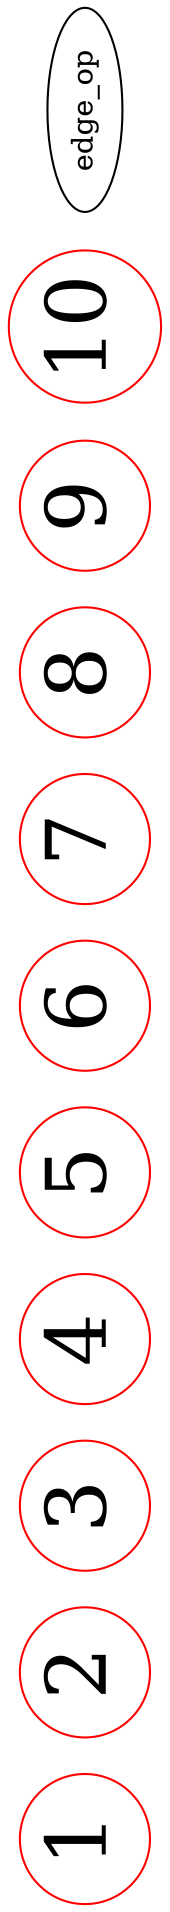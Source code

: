 digraph graphname {
landscape=true
 center=1
 concentrate=true
 ;
 1 [shape=circle,color=red,height=0.05,fontsize=40,margin=0,width=0.05];
 1 [shape=circle,color=red,height=0.05,fontsize=40,margin=0,width=0.05];
 1 [shape=circle,color=red,height=0.05,fontsize=40,margin=0,width=0.05];
 1 [shape=circle,color=red,height=0.05,fontsize=40,margin=0,width=0.05];
 1 [shape=circle,color=red,height=0.05,fontsize=40,margin=0,width=0.05];
 1 [shape=circle,color=red,height=0.05,fontsize=40,margin=0,width=0.05];
 2 [shape=circle,color=red,height=0.05,fontsize=40,margin=0,width=0.05];
 2 [shape=circle,color=red,height=0.05,fontsize=40,margin=0,width=0.05];
 2 [shape=circle,color=red,height=0.05,fontsize=40,margin=0,width=0.05];
 2 [shape=circle,color=red,height=0.05,fontsize=40,margin=0,width=0.05];
 2 [shape=circle,color=red,height=0.05,fontsize=40,margin=0,width=0.05];
 2 [shape=circle,color=red,height=0.05,fontsize=40,margin=0,width=0.05];
 3 [shape=circle,color=red,height=0.05,fontsize=40,margin=0,width=0.05];
 3 [shape=circle,color=red,height=0.05,fontsize=40,margin=0,width=0.05];
 3 [shape=circle,color=red,height=0.05,fontsize=40,margin=0,width=0.05];
 3 [shape=circle,color=red,height=0.05,fontsize=40,margin=0,width=0.05];
 3 [shape=circle,color=red,height=0.05,fontsize=40,margin=0,width=0.05];
 3 [shape=circle,color=red,height=0.05,fontsize=40,margin=0,width=0.05];
 4 [shape=circle,color=red,height=0.05,fontsize=40,margin=0,width=0.05];
 4 [shape=circle,color=red,height=0.05,fontsize=40,margin=0,width=0.05];
 4 [shape=circle,color=red,height=0.05,fontsize=40,margin=0,width=0.05];
 4 [shape=circle,color=red,height=0.05,fontsize=40,margin=0,width=0.05];
 4 [shape=circle,color=red,height=0.05,fontsize=40,margin=0,width=0.05];
 4 [shape=circle,color=red,height=0.05,fontsize=40,margin=0,width=0.05];
 5 [shape=circle,color=red,height=0.05,fontsize=40,margin=0,width=0.05];
 5 [shape=circle,color=red,height=0.05,fontsize=40,margin=0,width=0.05];
 5 [shape=circle,color=red,height=0.05,fontsize=40,margin=0,width=0.05];
 5 [shape=circle,color=red,height=0.05,fontsize=40,margin=0,width=0.05];
 5 [shape=circle,color=red,height=0.05,fontsize=40,margin=0,width=0.05];
 5 [shape=circle,color=red,height=0.05,fontsize=40,margin=0,width=0.05];
 6 [shape=circle,color=red,height=0.05,fontsize=40,margin=0,width=0.05];
 6 [shape=circle,color=red,height=0.05,fontsize=40,margin=0,width=0.05];
 6 [shape=circle,color=red,height=0.05,fontsize=40,margin=0,width=0.05];
 6 [shape=circle,color=red,height=0.05,fontsize=40,margin=0,width=0.05];
 6 [shape=circle,color=red,height=0.05,fontsize=40,margin=0,width=0.05];
 6 [shape=circle,color=red,height=0.05,fontsize=40,margin=0,width=0.05];
 7 [shape=circle,color=red,height=0.05,fontsize=40,margin=0,width=0.05];
 7 [shape=circle,color=red,height=0.05,fontsize=40,margin=0,width=0.05];
 7 [shape=circle,color=red,height=0.05,fontsize=40,margin=0,width=0.05];
 7 [shape=circle,color=red,height=0.05,fontsize=40,margin=0,width=0.05];
 7 [shape=circle,color=red,height=0.05,fontsize=40,margin=0,width=0.05];
 7 [shape=circle,color=red,height=0.05,fontsize=40,margin=0,width=0.05];
 8 [shape=circle,color=red,height=0.05,fontsize=40,margin=0,width=0.05];
 8 [shape=circle,color=red,height=0.05,fontsize=40,margin=0,width=0.05];
 8 [shape=circle,color=red,height=0.05,fontsize=40,margin=0,width=0.05];
 8 [shape=circle,color=red,height=0.05,fontsize=40,margin=0,width=0.05];
 8 [shape=circle,color=red,height=0.05,fontsize=40,margin=0,width=0.05];
 8 [shape=circle,color=red,height=0.05,fontsize=40,margin=0,width=0.05];
 9 [shape=circle,color=red,height=0.05,fontsize=40,margin=0,width=0.05];
 9 [shape=circle,color=red,height=0.05,fontsize=40,margin=0,width=0.05];
 9 [shape=circle,color=red,height=0.05,fontsize=40,margin=0,width=0.05];
 9 [shape=circle,color=red,height=0.05,fontsize=40,margin=0,width=0.05];
 9 [shape=circle,color=red,height=0.05,fontsize=40,margin=0,width=0.05];
 9 [shape=circle,color=red,height=0.05,fontsize=40,margin=0,width=0.05];
 10 [shape=circle,color=red,height=0.05,fontsize=40,margin=0,width=0.05];
 10 [shape=circle,color=red,height=0.05,fontsize=40,margin=0,width=0.05];
 10 [shape=circle,color=red,height=0.05,fontsize=40,margin=0,width=0.05];
 10 [shape=circle,color=red,height=0.05,fontsize=40,margin=0,width=0.05];
 10 [shape=circle,color=red,height=0.05,fontsize=40,margin=0,width=0.05];
 10 [shape=circle,color=red,height=0.05,fontsize=40,margin=0,width=0.05];
 2 edge_op 1 [fontsize=40,arrowtype=normal,arrowsize=1.0];
 3 edge_op 2 [fontsize=40,arrowtype=normal,arrowsize=1.0];
 5 edge_op 6 [fontsize=40,arrowtype=normal,arrowsize=1.0];
 6 edge_op 1 [fontsize=40,arrowtype=normal,arrowsize=1.0];
 6 edge_op 2 [fontsize=40,arrowtype=normal,arrowsize=1.0];
 6 edge_op 3 [fontsize=40,arrowtype=normal,arrowsize=1.0];
 7 edge_op 2 [fontsize=40,arrowtype=normal,arrowsize=1.0];
 7 edge_op 6 [fontsize=40,arrowtype=normal,arrowsize=1.0];
 8 edge_op 3 [fontsize=40,arrowtype=normal,arrowsize=1.0];
 8 edge_op 4 [fontsize=40,arrowtype=normal,arrowsize=1.0];
 9 edge_op 1 [fontsize=40,arrowtype=normal,arrowsize=1.0];
 9 edge_op 5 [fontsize=40,arrowtype=normal,arrowsize=1.0];
 10 edge_op 5 [fontsize=40,arrowtype=normal,arrowsize=1.0];
}

